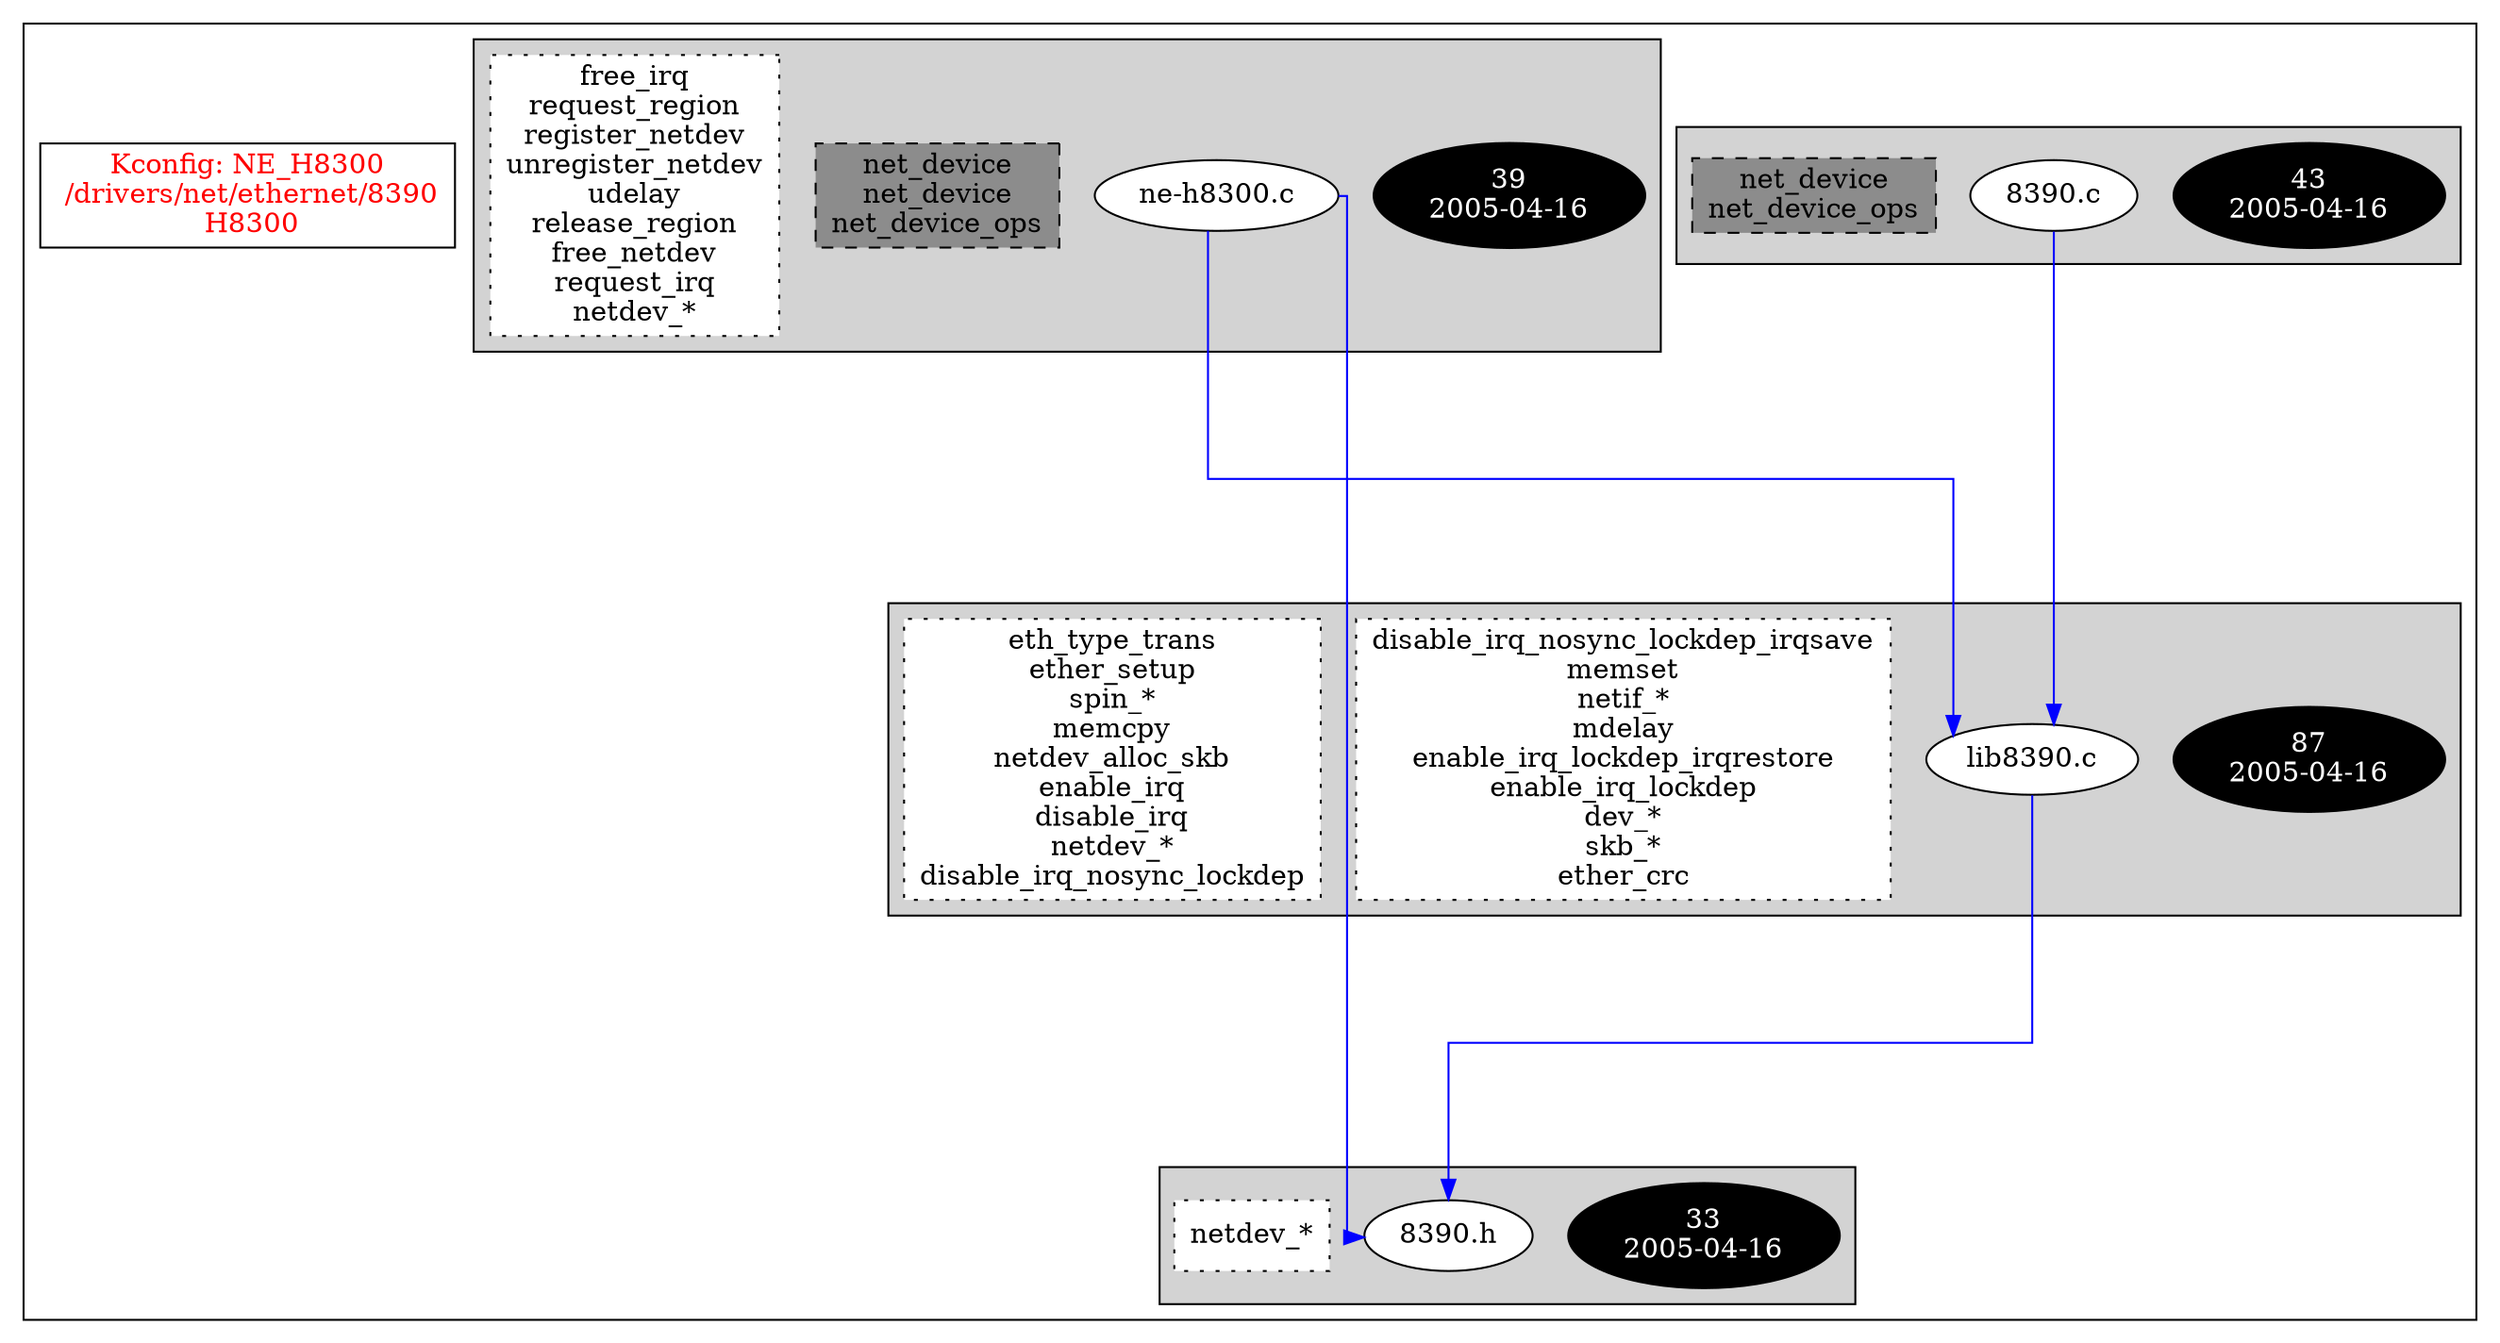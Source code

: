 digraph Driver {
	ranksep=2;
	splines=ortho;
	//Symbol: NE_H8300
	subgraph "cluster_NE_H8300"{
		subgraph "cluster_8390.h" {
			style=filled
			"commit_8390.h" [style=filled, fillcolor=black, fontcolor=white, label="33\n2005-04-16"];
			"8390.h" [style=filled, fillcolor=white, fontcolor=black, label="8390.h\n"];
			"funccall0-8390.h" [style="filled,dotted" shape=box, fillcolor=white, fontcolor=black, label="netdev_*\n"];
		}
		subgraph "cluster_8390.c" {
			style=filled
			"commit_8390.c" [style=filled, fillcolor=black, fontcolor=white, label="43\n2005-04-16"];
			"8390.c" [style=filled, fillcolor=white, fontcolor=black, label="8390.c\n"];
			"structs-8390.c" [style="filled,dashed" shape=box, fillcolor=grey55, fontcolor=black, label="net_device\nnet_device_ops\n"];
		}
		subgraph "cluster_lib8390.c" {
			style=filled
			"commit_lib8390.c" [style=filled, fillcolor=black, fontcolor=white, label="87\n2005-04-16"];
			"lib8390.c" [style=filled, fillcolor=white, fontcolor=black, label="lib8390.c\n"];
			"funccall2-lib8390.c" [style="filled,dotted" shape=box, fillcolor=white, fontcolor=black, label="disable_irq_nosync_lockdep_irqsave\nmemset\nnetif_*\nmdelay\nenable_irq_lockdep_irqrestore\nenable_irq_lockdep\ndev_*\nskb_*\nether_crc\n"];
			"funccall1-lib8390.c" [style="filled,dotted" shape=box, fillcolor=white, fontcolor=black, label="eth_type_trans\nether_setup\nspin_*\nmemcpy\nnetdev_alloc_skb\nenable_irq\ndisable_irq\nnetdev_*\ndisable_irq_nosync_lockdep\n"];
		}
		subgraph "cluster_ne-h8300.c" {
			style=filled
			"commit_ne-h8300.c" [style=filled, fillcolor=black, fontcolor=white, label="39\n2005-04-16"];
			"ne-h8300.c" [style=filled, fillcolor=white, fontcolor=black, label="ne-h8300.c\n"];
			"structs-ne-h8300.c" [style="filled,dashed" shape=box, fillcolor=grey55, fontcolor=black, label="net_device\nnet_device\nnet_device_ops\n"];
			"funccall0-ne-h8300.c" [style="filled,dotted" shape=box, fillcolor=white, fontcolor=black, label="free_irq\nrequest_region\nregister_netdev\nunregister_netdev\nudelay\nrelease_region\nfree_netdev\nrequest_irq\nnetdev_*\n"];
		}
		"K:NE_H8300" [label="Kconfig: NE_H8300\n /drivers/net/ethernet/8390\n  H8300 ", shape=box, fontcolor=red];
	}
"8390.c" -> "lib8390.c"[color=blue];
"lib8390.c" -> "8390.h"[color=blue];
"ne-h8300.c" -> "lib8390.c"[color=blue];
"ne-h8300.c" -> "8390.h"[color=blue];
}
